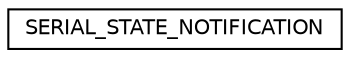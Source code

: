 digraph "Graphical Class Hierarchy"
{
  edge [fontname="Helvetica",fontsize="10",labelfontname="Helvetica",labelfontsize="10"];
  node [fontname="Helvetica",fontsize="10",shape=record];
  rankdir="LR";
  Node1 [label="SERIAL_STATE_NOTIFICATION",height=0.2,width=0.4,color="black", fillcolor="white", style="filled",URL="$struct_s_e_r_i_a_l___s_t_a_t_e___n_o_t_i_f_i_c_a_t_i_o_n.html"];
}
